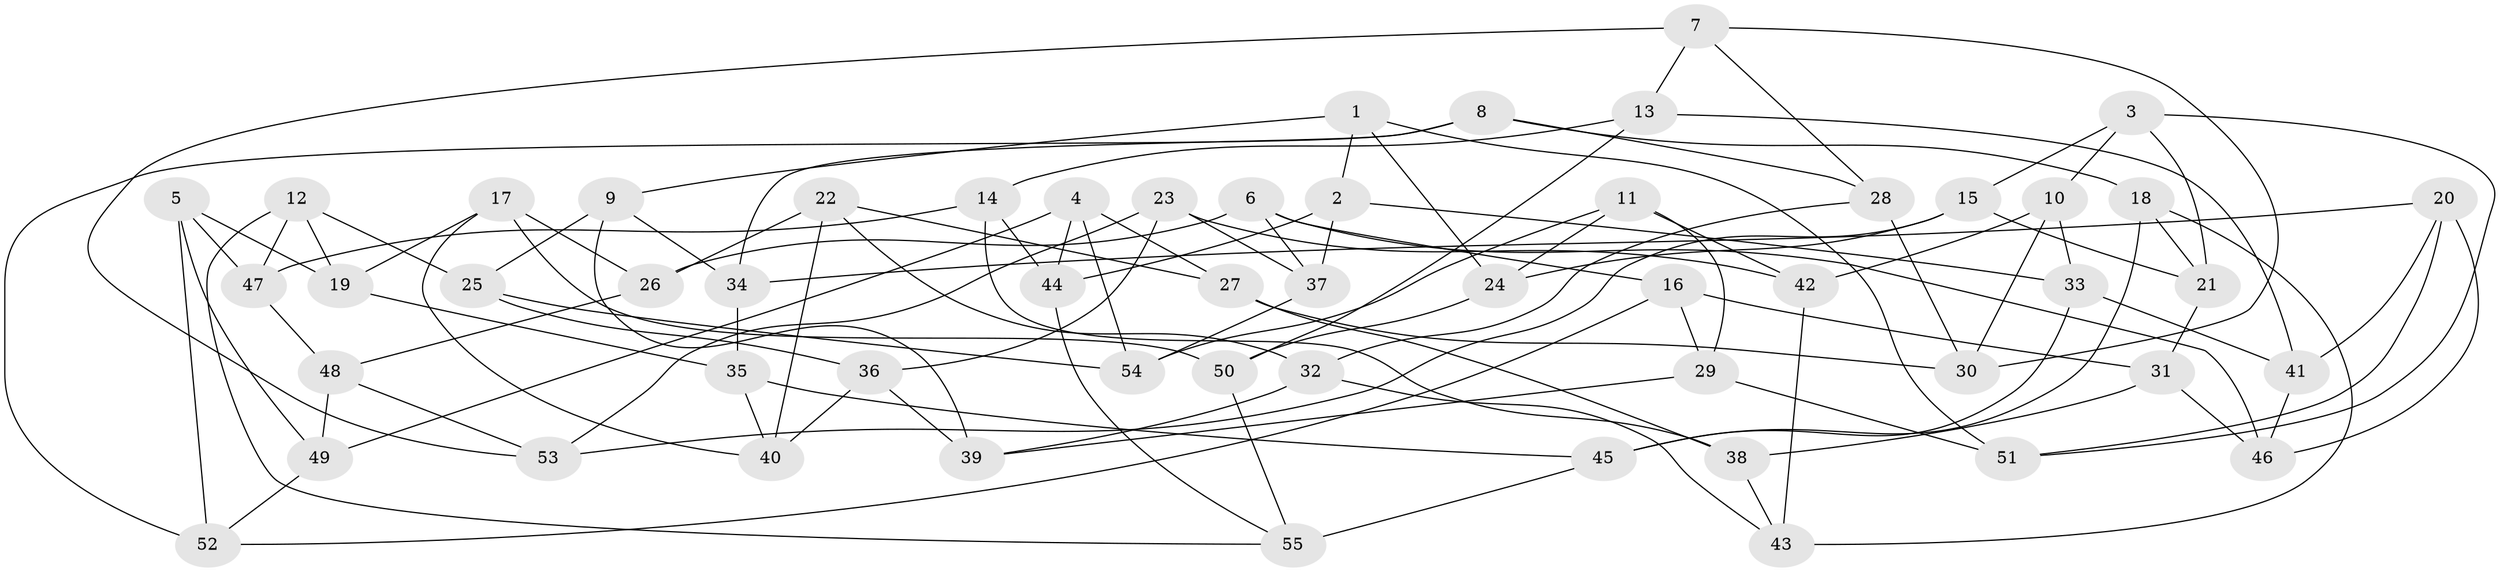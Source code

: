// Generated by graph-tools (version 1.1) at 2025/38/03/09/25 02:38:12]
// undirected, 55 vertices, 110 edges
graph export_dot {
graph [start="1"]
  node [color=gray90,style=filled];
  1;
  2;
  3;
  4;
  5;
  6;
  7;
  8;
  9;
  10;
  11;
  12;
  13;
  14;
  15;
  16;
  17;
  18;
  19;
  20;
  21;
  22;
  23;
  24;
  25;
  26;
  27;
  28;
  29;
  30;
  31;
  32;
  33;
  34;
  35;
  36;
  37;
  38;
  39;
  40;
  41;
  42;
  43;
  44;
  45;
  46;
  47;
  48;
  49;
  50;
  51;
  52;
  53;
  54;
  55;
  1 -- 2;
  1 -- 51;
  1 -- 24;
  1 -- 9;
  2 -- 37;
  2 -- 33;
  2 -- 44;
  3 -- 21;
  3 -- 10;
  3 -- 15;
  3 -- 51;
  4 -- 54;
  4 -- 44;
  4 -- 49;
  4 -- 27;
  5 -- 19;
  5 -- 52;
  5 -- 49;
  5 -- 47;
  6 -- 46;
  6 -- 16;
  6 -- 37;
  6 -- 26;
  7 -- 53;
  7 -- 28;
  7 -- 30;
  7 -- 13;
  8 -- 28;
  8 -- 34;
  8 -- 18;
  8 -- 52;
  9 -- 39;
  9 -- 34;
  9 -- 25;
  10 -- 30;
  10 -- 42;
  10 -- 33;
  11 -- 42;
  11 -- 24;
  11 -- 29;
  11 -- 54;
  12 -- 55;
  12 -- 47;
  12 -- 25;
  12 -- 19;
  13 -- 41;
  13 -- 50;
  13 -- 14;
  14 -- 44;
  14 -- 47;
  14 -- 38;
  15 -- 21;
  15 -- 24;
  15 -- 53;
  16 -- 29;
  16 -- 52;
  16 -- 31;
  17 -- 26;
  17 -- 40;
  17 -- 50;
  17 -- 19;
  18 -- 21;
  18 -- 43;
  18 -- 45;
  19 -- 35;
  20 -- 51;
  20 -- 41;
  20 -- 46;
  20 -- 34;
  21 -- 31;
  22 -- 27;
  22 -- 26;
  22 -- 32;
  22 -- 40;
  23 -- 36;
  23 -- 42;
  23 -- 37;
  23 -- 53;
  24 -- 50;
  25 -- 54;
  25 -- 36;
  26 -- 48;
  27 -- 38;
  27 -- 30;
  28 -- 30;
  28 -- 32;
  29 -- 51;
  29 -- 39;
  31 -- 38;
  31 -- 46;
  32 -- 43;
  32 -- 39;
  33 -- 41;
  33 -- 45;
  34 -- 35;
  35 -- 45;
  35 -- 40;
  36 -- 40;
  36 -- 39;
  37 -- 54;
  38 -- 43;
  41 -- 46;
  42 -- 43;
  44 -- 55;
  45 -- 55;
  47 -- 48;
  48 -- 53;
  48 -- 49;
  49 -- 52;
  50 -- 55;
}
